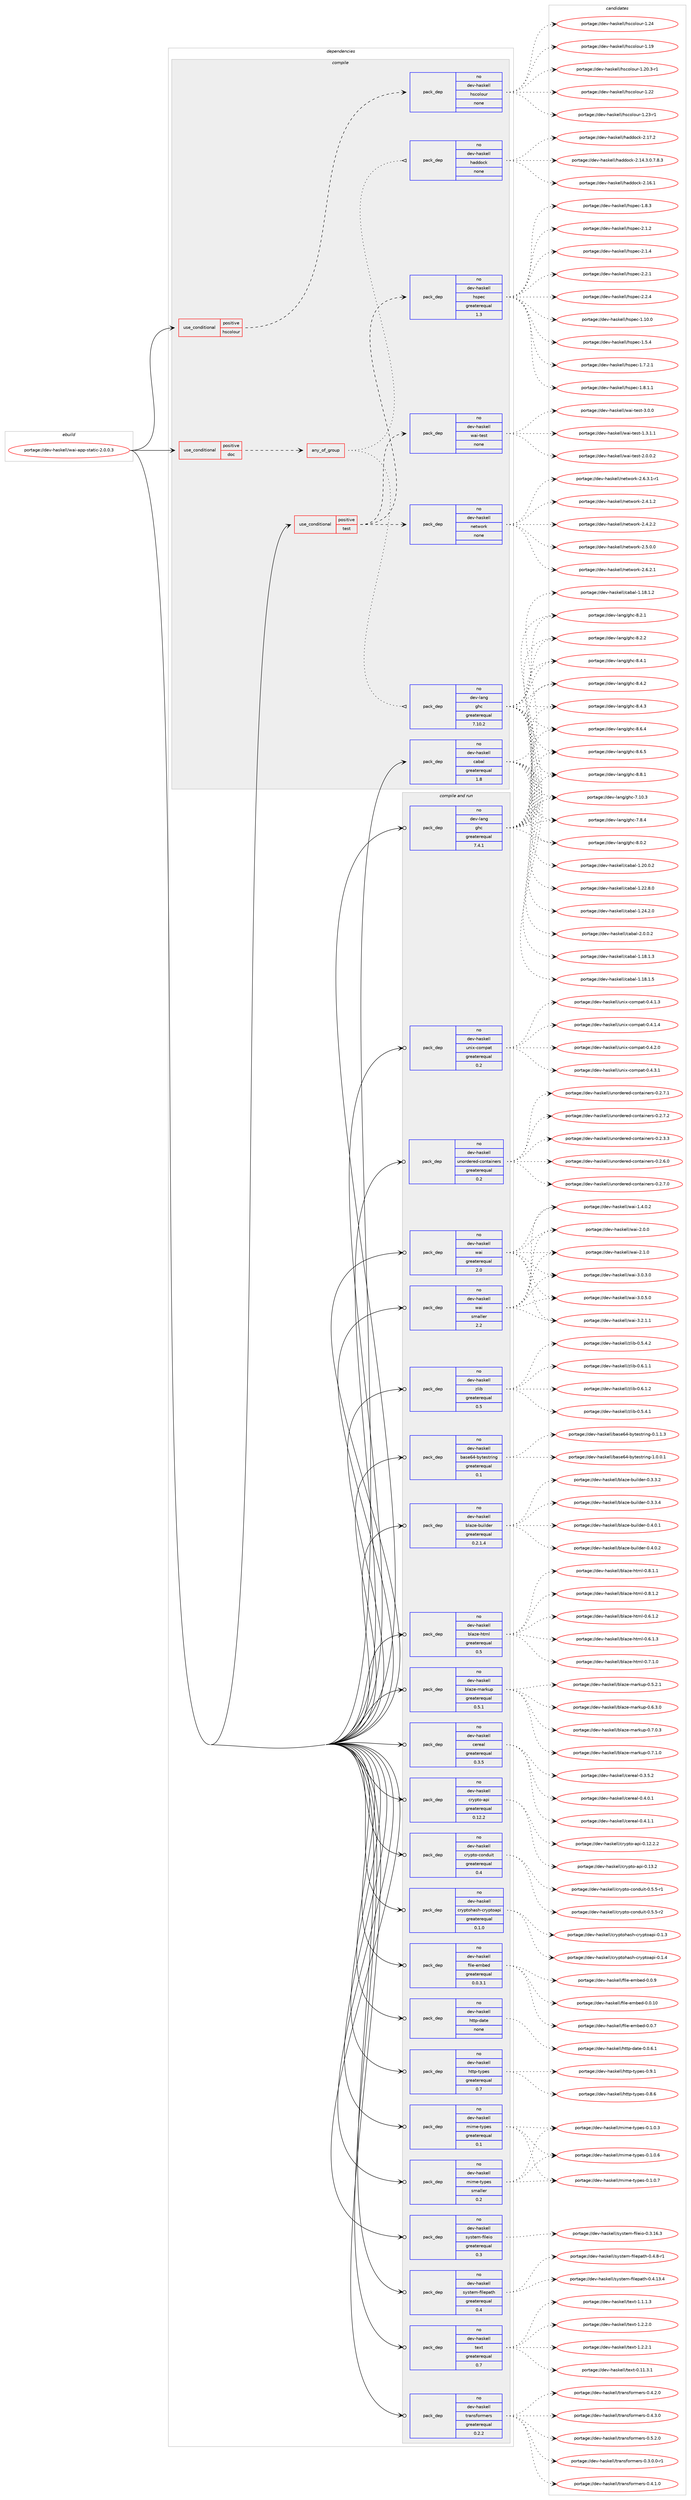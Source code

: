 digraph prolog {

# *************
# Graph options
# *************

newrank=true;
concentrate=true;
compound=true;
graph [rankdir=LR,fontname=Helvetica,fontsize=10,ranksep=1.5];#, ranksep=2.5, nodesep=0.2];
edge  [arrowhead=vee];
node  [fontname=Helvetica,fontsize=10];

# **********
# The ebuild
# **********

subgraph cluster_leftcol {
color=gray;
rank=same;
label=<<i>ebuild</i>>;
id [label="portage://dev-haskell/wai-app-static-2.0.0.3", color=red, width=4, href="../dev-haskell/wai-app-static-2.0.0.3.svg"];
}

# ****************
# The dependencies
# ****************

subgraph cluster_midcol {
color=gray;
label=<<i>dependencies</i>>;
subgraph cluster_compile {
fillcolor="#eeeeee";
style=filled;
label=<<i>compile</i>>;
subgraph cond17565 {
dependency82581 [label=<<TABLE BORDER="0" CELLBORDER="1" CELLSPACING="0" CELLPADDING="4"><TR><TD ROWSPAN="3" CELLPADDING="10">use_conditional</TD></TR><TR><TD>positive</TD></TR><TR><TD>doc</TD></TR></TABLE>>, shape=none, color=red];
subgraph any2537 {
dependency82582 [label=<<TABLE BORDER="0" CELLBORDER="1" CELLSPACING="0" CELLPADDING="4"><TR><TD CELLPADDING="10">any_of_group</TD></TR></TABLE>>, shape=none, color=red];subgraph pack62420 {
dependency82583 [label=<<TABLE BORDER="0" CELLBORDER="1" CELLSPACING="0" CELLPADDING="4" WIDTH="220"><TR><TD ROWSPAN="6" CELLPADDING="30">pack_dep</TD></TR><TR><TD WIDTH="110">no</TD></TR><TR><TD>dev-haskell</TD></TR><TR><TD>haddock</TD></TR><TR><TD>none</TD></TR><TR><TD></TD></TR></TABLE>>, shape=none, color=blue];
}
dependency82582:e -> dependency82583:w [weight=20,style="dotted",arrowhead="oinv"];
subgraph pack62421 {
dependency82584 [label=<<TABLE BORDER="0" CELLBORDER="1" CELLSPACING="0" CELLPADDING="4" WIDTH="220"><TR><TD ROWSPAN="6" CELLPADDING="30">pack_dep</TD></TR><TR><TD WIDTH="110">no</TD></TR><TR><TD>dev-lang</TD></TR><TR><TD>ghc</TD></TR><TR><TD>greaterequal</TD></TR><TR><TD>7.10.2</TD></TR></TABLE>>, shape=none, color=blue];
}
dependency82582:e -> dependency82584:w [weight=20,style="dotted",arrowhead="oinv"];
}
dependency82581:e -> dependency82582:w [weight=20,style="dashed",arrowhead="vee"];
}
id:e -> dependency82581:w [weight=20,style="solid",arrowhead="vee"];
subgraph cond17566 {
dependency82585 [label=<<TABLE BORDER="0" CELLBORDER="1" CELLSPACING="0" CELLPADDING="4"><TR><TD ROWSPAN="3" CELLPADDING="10">use_conditional</TD></TR><TR><TD>positive</TD></TR><TR><TD>hscolour</TD></TR></TABLE>>, shape=none, color=red];
subgraph pack62422 {
dependency82586 [label=<<TABLE BORDER="0" CELLBORDER="1" CELLSPACING="0" CELLPADDING="4" WIDTH="220"><TR><TD ROWSPAN="6" CELLPADDING="30">pack_dep</TD></TR><TR><TD WIDTH="110">no</TD></TR><TR><TD>dev-haskell</TD></TR><TR><TD>hscolour</TD></TR><TR><TD>none</TD></TR><TR><TD></TD></TR></TABLE>>, shape=none, color=blue];
}
dependency82585:e -> dependency82586:w [weight=20,style="dashed",arrowhead="vee"];
}
id:e -> dependency82585:w [weight=20,style="solid",arrowhead="vee"];
subgraph cond17567 {
dependency82587 [label=<<TABLE BORDER="0" CELLBORDER="1" CELLSPACING="0" CELLPADDING="4"><TR><TD ROWSPAN="3" CELLPADDING="10">use_conditional</TD></TR><TR><TD>positive</TD></TR><TR><TD>test</TD></TR></TABLE>>, shape=none, color=red];
subgraph pack62423 {
dependency82588 [label=<<TABLE BORDER="0" CELLBORDER="1" CELLSPACING="0" CELLPADDING="4" WIDTH="220"><TR><TD ROWSPAN="6" CELLPADDING="30">pack_dep</TD></TR><TR><TD WIDTH="110">no</TD></TR><TR><TD>dev-haskell</TD></TR><TR><TD>hspec</TD></TR><TR><TD>greaterequal</TD></TR><TR><TD>1.3</TD></TR></TABLE>>, shape=none, color=blue];
}
dependency82587:e -> dependency82588:w [weight=20,style="dashed",arrowhead="vee"];
subgraph pack62424 {
dependency82589 [label=<<TABLE BORDER="0" CELLBORDER="1" CELLSPACING="0" CELLPADDING="4" WIDTH="220"><TR><TD ROWSPAN="6" CELLPADDING="30">pack_dep</TD></TR><TR><TD WIDTH="110">no</TD></TR><TR><TD>dev-haskell</TD></TR><TR><TD>network</TD></TR><TR><TD>none</TD></TR><TR><TD></TD></TR></TABLE>>, shape=none, color=blue];
}
dependency82587:e -> dependency82589:w [weight=20,style="dashed",arrowhead="vee"];
subgraph pack62425 {
dependency82590 [label=<<TABLE BORDER="0" CELLBORDER="1" CELLSPACING="0" CELLPADDING="4" WIDTH="220"><TR><TD ROWSPAN="6" CELLPADDING="30">pack_dep</TD></TR><TR><TD WIDTH="110">no</TD></TR><TR><TD>dev-haskell</TD></TR><TR><TD>wai-test</TD></TR><TR><TD>none</TD></TR><TR><TD></TD></TR></TABLE>>, shape=none, color=blue];
}
dependency82587:e -> dependency82590:w [weight=20,style="dashed",arrowhead="vee"];
}
id:e -> dependency82587:w [weight=20,style="solid",arrowhead="vee"];
subgraph pack62426 {
dependency82591 [label=<<TABLE BORDER="0" CELLBORDER="1" CELLSPACING="0" CELLPADDING="4" WIDTH="220"><TR><TD ROWSPAN="6" CELLPADDING="30">pack_dep</TD></TR><TR><TD WIDTH="110">no</TD></TR><TR><TD>dev-haskell</TD></TR><TR><TD>cabal</TD></TR><TR><TD>greaterequal</TD></TR><TR><TD>1.8</TD></TR></TABLE>>, shape=none, color=blue];
}
id:e -> dependency82591:w [weight=20,style="solid",arrowhead="vee"];
}
subgraph cluster_compileandrun {
fillcolor="#eeeeee";
style=filled;
label=<<i>compile and run</i>>;
subgraph pack62427 {
dependency82592 [label=<<TABLE BORDER="0" CELLBORDER="1" CELLSPACING="0" CELLPADDING="4" WIDTH="220"><TR><TD ROWSPAN="6" CELLPADDING="30">pack_dep</TD></TR><TR><TD WIDTH="110">no</TD></TR><TR><TD>dev-haskell</TD></TR><TR><TD>base64-bytestring</TD></TR><TR><TD>greaterequal</TD></TR><TR><TD>0.1</TD></TR></TABLE>>, shape=none, color=blue];
}
id:e -> dependency82592:w [weight=20,style="solid",arrowhead="odotvee"];
subgraph pack62428 {
dependency82593 [label=<<TABLE BORDER="0" CELLBORDER="1" CELLSPACING="0" CELLPADDING="4" WIDTH="220"><TR><TD ROWSPAN="6" CELLPADDING="30">pack_dep</TD></TR><TR><TD WIDTH="110">no</TD></TR><TR><TD>dev-haskell</TD></TR><TR><TD>blaze-builder</TD></TR><TR><TD>greaterequal</TD></TR><TR><TD>0.2.1.4</TD></TR></TABLE>>, shape=none, color=blue];
}
id:e -> dependency82593:w [weight=20,style="solid",arrowhead="odotvee"];
subgraph pack62429 {
dependency82594 [label=<<TABLE BORDER="0" CELLBORDER="1" CELLSPACING="0" CELLPADDING="4" WIDTH="220"><TR><TD ROWSPAN="6" CELLPADDING="30">pack_dep</TD></TR><TR><TD WIDTH="110">no</TD></TR><TR><TD>dev-haskell</TD></TR><TR><TD>blaze-html</TD></TR><TR><TD>greaterequal</TD></TR><TR><TD>0.5</TD></TR></TABLE>>, shape=none, color=blue];
}
id:e -> dependency82594:w [weight=20,style="solid",arrowhead="odotvee"];
subgraph pack62430 {
dependency82595 [label=<<TABLE BORDER="0" CELLBORDER="1" CELLSPACING="0" CELLPADDING="4" WIDTH="220"><TR><TD ROWSPAN="6" CELLPADDING="30">pack_dep</TD></TR><TR><TD WIDTH="110">no</TD></TR><TR><TD>dev-haskell</TD></TR><TR><TD>blaze-markup</TD></TR><TR><TD>greaterequal</TD></TR><TR><TD>0.5.1</TD></TR></TABLE>>, shape=none, color=blue];
}
id:e -> dependency82595:w [weight=20,style="solid",arrowhead="odotvee"];
subgraph pack62431 {
dependency82596 [label=<<TABLE BORDER="0" CELLBORDER="1" CELLSPACING="0" CELLPADDING="4" WIDTH="220"><TR><TD ROWSPAN="6" CELLPADDING="30">pack_dep</TD></TR><TR><TD WIDTH="110">no</TD></TR><TR><TD>dev-haskell</TD></TR><TR><TD>cereal</TD></TR><TR><TD>greaterequal</TD></TR><TR><TD>0.3.5</TD></TR></TABLE>>, shape=none, color=blue];
}
id:e -> dependency82596:w [weight=20,style="solid",arrowhead="odotvee"];
subgraph pack62432 {
dependency82597 [label=<<TABLE BORDER="0" CELLBORDER="1" CELLSPACING="0" CELLPADDING="4" WIDTH="220"><TR><TD ROWSPAN="6" CELLPADDING="30">pack_dep</TD></TR><TR><TD WIDTH="110">no</TD></TR><TR><TD>dev-haskell</TD></TR><TR><TD>crypto-api</TD></TR><TR><TD>greaterequal</TD></TR><TR><TD>0.12.2</TD></TR></TABLE>>, shape=none, color=blue];
}
id:e -> dependency82597:w [weight=20,style="solid",arrowhead="odotvee"];
subgraph pack62433 {
dependency82598 [label=<<TABLE BORDER="0" CELLBORDER="1" CELLSPACING="0" CELLPADDING="4" WIDTH="220"><TR><TD ROWSPAN="6" CELLPADDING="30">pack_dep</TD></TR><TR><TD WIDTH="110">no</TD></TR><TR><TD>dev-haskell</TD></TR><TR><TD>crypto-conduit</TD></TR><TR><TD>greaterequal</TD></TR><TR><TD>0.4</TD></TR></TABLE>>, shape=none, color=blue];
}
id:e -> dependency82598:w [weight=20,style="solid",arrowhead="odotvee"];
subgraph pack62434 {
dependency82599 [label=<<TABLE BORDER="0" CELLBORDER="1" CELLSPACING="0" CELLPADDING="4" WIDTH="220"><TR><TD ROWSPAN="6" CELLPADDING="30">pack_dep</TD></TR><TR><TD WIDTH="110">no</TD></TR><TR><TD>dev-haskell</TD></TR><TR><TD>cryptohash-cryptoapi</TD></TR><TR><TD>greaterequal</TD></TR><TR><TD>0.1.0</TD></TR></TABLE>>, shape=none, color=blue];
}
id:e -> dependency82599:w [weight=20,style="solid",arrowhead="odotvee"];
subgraph pack62435 {
dependency82600 [label=<<TABLE BORDER="0" CELLBORDER="1" CELLSPACING="0" CELLPADDING="4" WIDTH="220"><TR><TD ROWSPAN="6" CELLPADDING="30">pack_dep</TD></TR><TR><TD WIDTH="110">no</TD></TR><TR><TD>dev-haskell</TD></TR><TR><TD>file-embed</TD></TR><TR><TD>greaterequal</TD></TR><TR><TD>0.0.3.1</TD></TR></TABLE>>, shape=none, color=blue];
}
id:e -> dependency82600:w [weight=20,style="solid",arrowhead="odotvee"];
subgraph pack62436 {
dependency82601 [label=<<TABLE BORDER="0" CELLBORDER="1" CELLSPACING="0" CELLPADDING="4" WIDTH="220"><TR><TD ROWSPAN="6" CELLPADDING="30">pack_dep</TD></TR><TR><TD WIDTH="110">no</TD></TR><TR><TD>dev-haskell</TD></TR><TR><TD>http-date</TD></TR><TR><TD>none</TD></TR><TR><TD></TD></TR></TABLE>>, shape=none, color=blue];
}
id:e -> dependency82601:w [weight=20,style="solid",arrowhead="odotvee"];
subgraph pack62437 {
dependency82602 [label=<<TABLE BORDER="0" CELLBORDER="1" CELLSPACING="0" CELLPADDING="4" WIDTH="220"><TR><TD ROWSPAN="6" CELLPADDING="30">pack_dep</TD></TR><TR><TD WIDTH="110">no</TD></TR><TR><TD>dev-haskell</TD></TR><TR><TD>http-types</TD></TR><TR><TD>greaterequal</TD></TR><TR><TD>0.7</TD></TR></TABLE>>, shape=none, color=blue];
}
id:e -> dependency82602:w [weight=20,style="solid",arrowhead="odotvee"];
subgraph pack62438 {
dependency82603 [label=<<TABLE BORDER="0" CELLBORDER="1" CELLSPACING="0" CELLPADDING="4" WIDTH="220"><TR><TD ROWSPAN="6" CELLPADDING="30">pack_dep</TD></TR><TR><TD WIDTH="110">no</TD></TR><TR><TD>dev-haskell</TD></TR><TR><TD>mime-types</TD></TR><TR><TD>greaterequal</TD></TR><TR><TD>0.1</TD></TR></TABLE>>, shape=none, color=blue];
}
id:e -> dependency82603:w [weight=20,style="solid",arrowhead="odotvee"];
subgraph pack62439 {
dependency82604 [label=<<TABLE BORDER="0" CELLBORDER="1" CELLSPACING="0" CELLPADDING="4" WIDTH="220"><TR><TD ROWSPAN="6" CELLPADDING="30">pack_dep</TD></TR><TR><TD WIDTH="110">no</TD></TR><TR><TD>dev-haskell</TD></TR><TR><TD>mime-types</TD></TR><TR><TD>smaller</TD></TR><TR><TD>0.2</TD></TR></TABLE>>, shape=none, color=blue];
}
id:e -> dependency82604:w [weight=20,style="solid",arrowhead="odotvee"];
subgraph pack62440 {
dependency82605 [label=<<TABLE BORDER="0" CELLBORDER="1" CELLSPACING="0" CELLPADDING="4" WIDTH="220"><TR><TD ROWSPAN="6" CELLPADDING="30">pack_dep</TD></TR><TR><TD WIDTH="110">no</TD></TR><TR><TD>dev-haskell</TD></TR><TR><TD>system-fileio</TD></TR><TR><TD>greaterequal</TD></TR><TR><TD>0.3</TD></TR></TABLE>>, shape=none, color=blue];
}
id:e -> dependency82605:w [weight=20,style="solid",arrowhead="odotvee"];
subgraph pack62441 {
dependency82606 [label=<<TABLE BORDER="0" CELLBORDER="1" CELLSPACING="0" CELLPADDING="4" WIDTH="220"><TR><TD ROWSPAN="6" CELLPADDING="30">pack_dep</TD></TR><TR><TD WIDTH="110">no</TD></TR><TR><TD>dev-haskell</TD></TR><TR><TD>system-filepath</TD></TR><TR><TD>greaterequal</TD></TR><TR><TD>0.4</TD></TR></TABLE>>, shape=none, color=blue];
}
id:e -> dependency82606:w [weight=20,style="solid",arrowhead="odotvee"];
subgraph pack62442 {
dependency82607 [label=<<TABLE BORDER="0" CELLBORDER="1" CELLSPACING="0" CELLPADDING="4" WIDTH="220"><TR><TD ROWSPAN="6" CELLPADDING="30">pack_dep</TD></TR><TR><TD WIDTH="110">no</TD></TR><TR><TD>dev-haskell</TD></TR><TR><TD>text</TD></TR><TR><TD>greaterequal</TD></TR><TR><TD>0.7</TD></TR></TABLE>>, shape=none, color=blue];
}
id:e -> dependency82607:w [weight=20,style="solid",arrowhead="odotvee"];
subgraph pack62443 {
dependency82608 [label=<<TABLE BORDER="0" CELLBORDER="1" CELLSPACING="0" CELLPADDING="4" WIDTH="220"><TR><TD ROWSPAN="6" CELLPADDING="30">pack_dep</TD></TR><TR><TD WIDTH="110">no</TD></TR><TR><TD>dev-haskell</TD></TR><TR><TD>transformers</TD></TR><TR><TD>greaterequal</TD></TR><TR><TD>0.2.2</TD></TR></TABLE>>, shape=none, color=blue];
}
id:e -> dependency82608:w [weight=20,style="solid",arrowhead="odotvee"];
subgraph pack62444 {
dependency82609 [label=<<TABLE BORDER="0" CELLBORDER="1" CELLSPACING="0" CELLPADDING="4" WIDTH="220"><TR><TD ROWSPAN="6" CELLPADDING="30">pack_dep</TD></TR><TR><TD WIDTH="110">no</TD></TR><TR><TD>dev-haskell</TD></TR><TR><TD>unix-compat</TD></TR><TR><TD>greaterequal</TD></TR><TR><TD>0.2</TD></TR></TABLE>>, shape=none, color=blue];
}
id:e -> dependency82609:w [weight=20,style="solid",arrowhead="odotvee"];
subgraph pack62445 {
dependency82610 [label=<<TABLE BORDER="0" CELLBORDER="1" CELLSPACING="0" CELLPADDING="4" WIDTH="220"><TR><TD ROWSPAN="6" CELLPADDING="30">pack_dep</TD></TR><TR><TD WIDTH="110">no</TD></TR><TR><TD>dev-haskell</TD></TR><TR><TD>unordered-containers</TD></TR><TR><TD>greaterequal</TD></TR><TR><TD>0.2</TD></TR></TABLE>>, shape=none, color=blue];
}
id:e -> dependency82610:w [weight=20,style="solid",arrowhead="odotvee"];
subgraph pack62446 {
dependency82611 [label=<<TABLE BORDER="0" CELLBORDER="1" CELLSPACING="0" CELLPADDING="4" WIDTH="220"><TR><TD ROWSPAN="6" CELLPADDING="30">pack_dep</TD></TR><TR><TD WIDTH="110">no</TD></TR><TR><TD>dev-haskell</TD></TR><TR><TD>wai</TD></TR><TR><TD>greaterequal</TD></TR><TR><TD>2.0</TD></TR></TABLE>>, shape=none, color=blue];
}
id:e -> dependency82611:w [weight=20,style="solid",arrowhead="odotvee"];
subgraph pack62447 {
dependency82612 [label=<<TABLE BORDER="0" CELLBORDER="1" CELLSPACING="0" CELLPADDING="4" WIDTH="220"><TR><TD ROWSPAN="6" CELLPADDING="30">pack_dep</TD></TR><TR><TD WIDTH="110">no</TD></TR><TR><TD>dev-haskell</TD></TR><TR><TD>wai</TD></TR><TR><TD>smaller</TD></TR><TR><TD>2.2</TD></TR></TABLE>>, shape=none, color=blue];
}
id:e -> dependency82612:w [weight=20,style="solid",arrowhead="odotvee"];
subgraph pack62448 {
dependency82613 [label=<<TABLE BORDER="0" CELLBORDER="1" CELLSPACING="0" CELLPADDING="4" WIDTH="220"><TR><TD ROWSPAN="6" CELLPADDING="30">pack_dep</TD></TR><TR><TD WIDTH="110">no</TD></TR><TR><TD>dev-haskell</TD></TR><TR><TD>zlib</TD></TR><TR><TD>greaterequal</TD></TR><TR><TD>0.5</TD></TR></TABLE>>, shape=none, color=blue];
}
id:e -> dependency82613:w [weight=20,style="solid",arrowhead="odotvee"];
subgraph pack62449 {
dependency82614 [label=<<TABLE BORDER="0" CELLBORDER="1" CELLSPACING="0" CELLPADDING="4" WIDTH="220"><TR><TD ROWSPAN="6" CELLPADDING="30">pack_dep</TD></TR><TR><TD WIDTH="110">no</TD></TR><TR><TD>dev-lang</TD></TR><TR><TD>ghc</TD></TR><TR><TD>greaterequal</TD></TR><TR><TD>7.4.1</TD></TR></TABLE>>, shape=none, color=blue];
}
id:e -> dependency82614:w [weight=20,style="solid",arrowhead="odotvee"];
}
subgraph cluster_run {
fillcolor="#eeeeee";
style=filled;
label=<<i>run</i>>;
}
}

# **************
# The candidates
# **************

subgraph cluster_choices {
rank=same;
color=gray;
label=<<i>candidates</i>>;

subgraph choice62420 {
color=black;
nodesep=1;
choiceportage1001011184510497115107101108108471049710010011199107455046495246514648465546564651 [label="portage://dev-haskell/haddock-2.14.3.0.7.8.3", color=red, width=4,href="../dev-haskell/haddock-2.14.3.0.7.8.3.svg"];
choiceportage100101118451049711510710110810847104971001001119910745504649544649 [label="portage://dev-haskell/haddock-2.16.1", color=red, width=4,href="../dev-haskell/haddock-2.16.1.svg"];
choiceportage100101118451049711510710110810847104971001001119910745504649554650 [label="portage://dev-haskell/haddock-2.17.2", color=red, width=4,href="../dev-haskell/haddock-2.17.2.svg"];
dependency82583:e -> choiceportage1001011184510497115107101108108471049710010011199107455046495246514648465546564651:w [style=dotted,weight="100"];
dependency82583:e -> choiceportage100101118451049711510710110810847104971001001119910745504649544649:w [style=dotted,weight="100"];
dependency82583:e -> choiceportage100101118451049711510710110810847104971001001119910745504649554650:w [style=dotted,weight="100"];
}
subgraph choice62421 {
color=black;
nodesep=1;
choiceportage1001011184510897110103471031049945554649484651 [label="portage://dev-lang/ghc-7.10.3", color=red, width=4,href="../dev-lang/ghc-7.10.3.svg"];
choiceportage10010111845108971101034710310499455546564652 [label="portage://dev-lang/ghc-7.8.4", color=red, width=4,href="../dev-lang/ghc-7.8.4.svg"];
choiceportage10010111845108971101034710310499455646484650 [label="portage://dev-lang/ghc-8.0.2", color=red, width=4,href="../dev-lang/ghc-8.0.2.svg"];
choiceportage10010111845108971101034710310499455646504649 [label="portage://dev-lang/ghc-8.2.1", color=red, width=4,href="../dev-lang/ghc-8.2.1.svg"];
choiceportage10010111845108971101034710310499455646504650 [label="portage://dev-lang/ghc-8.2.2", color=red, width=4,href="../dev-lang/ghc-8.2.2.svg"];
choiceportage10010111845108971101034710310499455646524649 [label="portage://dev-lang/ghc-8.4.1", color=red, width=4,href="../dev-lang/ghc-8.4.1.svg"];
choiceportage10010111845108971101034710310499455646524650 [label="portage://dev-lang/ghc-8.4.2", color=red, width=4,href="../dev-lang/ghc-8.4.2.svg"];
choiceportage10010111845108971101034710310499455646524651 [label="portage://dev-lang/ghc-8.4.3", color=red, width=4,href="../dev-lang/ghc-8.4.3.svg"];
choiceportage10010111845108971101034710310499455646544652 [label="portage://dev-lang/ghc-8.6.4", color=red, width=4,href="../dev-lang/ghc-8.6.4.svg"];
choiceportage10010111845108971101034710310499455646544653 [label="portage://dev-lang/ghc-8.6.5", color=red, width=4,href="../dev-lang/ghc-8.6.5.svg"];
choiceportage10010111845108971101034710310499455646564649 [label="portage://dev-lang/ghc-8.8.1", color=red, width=4,href="../dev-lang/ghc-8.8.1.svg"];
dependency82584:e -> choiceportage1001011184510897110103471031049945554649484651:w [style=dotted,weight="100"];
dependency82584:e -> choiceportage10010111845108971101034710310499455546564652:w [style=dotted,weight="100"];
dependency82584:e -> choiceportage10010111845108971101034710310499455646484650:w [style=dotted,weight="100"];
dependency82584:e -> choiceportage10010111845108971101034710310499455646504649:w [style=dotted,weight="100"];
dependency82584:e -> choiceportage10010111845108971101034710310499455646504650:w [style=dotted,weight="100"];
dependency82584:e -> choiceportage10010111845108971101034710310499455646524649:w [style=dotted,weight="100"];
dependency82584:e -> choiceportage10010111845108971101034710310499455646524650:w [style=dotted,weight="100"];
dependency82584:e -> choiceportage10010111845108971101034710310499455646524651:w [style=dotted,weight="100"];
dependency82584:e -> choiceportage10010111845108971101034710310499455646544652:w [style=dotted,weight="100"];
dependency82584:e -> choiceportage10010111845108971101034710310499455646544653:w [style=dotted,weight="100"];
dependency82584:e -> choiceportage10010111845108971101034710310499455646564649:w [style=dotted,weight="100"];
}
subgraph choice62422 {
color=black;
nodesep=1;
choiceportage100101118451049711510710110810847104115991111081111171144549464957 [label="portage://dev-haskell/hscolour-1.19", color=red, width=4,href="../dev-haskell/hscolour-1.19.svg"];
choiceportage10010111845104971151071011081084710411599111108111117114454946504846514511449 [label="portage://dev-haskell/hscolour-1.20.3-r1", color=red, width=4,href="../dev-haskell/hscolour-1.20.3-r1.svg"];
choiceportage100101118451049711510710110810847104115991111081111171144549465050 [label="portage://dev-haskell/hscolour-1.22", color=red, width=4,href="../dev-haskell/hscolour-1.22.svg"];
choiceportage1001011184510497115107101108108471041159911110811111711445494650514511449 [label="portage://dev-haskell/hscolour-1.23-r1", color=red, width=4,href="../dev-haskell/hscolour-1.23-r1.svg"];
choiceportage100101118451049711510710110810847104115991111081111171144549465052 [label="portage://dev-haskell/hscolour-1.24", color=red, width=4,href="../dev-haskell/hscolour-1.24.svg"];
dependency82586:e -> choiceportage100101118451049711510710110810847104115991111081111171144549464957:w [style=dotted,weight="100"];
dependency82586:e -> choiceportage10010111845104971151071011081084710411599111108111117114454946504846514511449:w [style=dotted,weight="100"];
dependency82586:e -> choiceportage100101118451049711510710110810847104115991111081111171144549465050:w [style=dotted,weight="100"];
dependency82586:e -> choiceportage1001011184510497115107101108108471041159911110811111711445494650514511449:w [style=dotted,weight="100"];
dependency82586:e -> choiceportage100101118451049711510710110810847104115991111081111171144549465052:w [style=dotted,weight="100"];
}
subgraph choice62423 {
color=black;
nodesep=1;
choiceportage1001011184510497115107101108108471041151121019945494649484648 [label="portage://dev-haskell/hspec-1.10.0", color=red, width=4,href="../dev-haskell/hspec-1.10.0.svg"];
choiceportage10010111845104971151071011081084710411511210199454946534652 [label="portage://dev-haskell/hspec-1.5.4", color=red, width=4,href="../dev-haskell/hspec-1.5.4.svg"];
choiceportage100101118451049711510710110810847104115112101994549465546504649 [label="portage://dev-haskell/hspec-1.7.2.1", color=red, width=4,href="../dev-haskell/hspec-1.7.2.1.svg"];
choiceportage100101118451049711510710110810847104115112101994549465646494649 [label="portage://dev-haskell/hspec-1.8.1.1", color=red, width=4,href="../dev-haskell/hspec-1.8.1.1.svg"];
choiceportage10010111845104971151071011081084710411511210199454946564651 [label="portage://dev-haskell/hspec-1.8.3", color=red, width=4,href="../dev-haskell/hspec-1.8.3.svg"];
choiceportage10010111845104971151071011081084710411511210199455046494650 [label="portage://dev-haskell/hspec-2.1.2", color=red, width=4,href="../dev-haskell/hspec-2.1.2.svg"];
choiceportage10010111845104971151071011081084710411511210199455046494652 [label="portage://dev-haskell/hspec-2.1.4", color=red, width=4,href="../dev-haskell/hspec-2.1.4.svg"];
choiceportage10010111845104971151071011081084710411511210199455046504649 [label="portage://dev-haskell/hspec-2.2.1", color=red, width=4,href="../dev-haskell/hspec-2.2.1.svg"];
choiceportage10010111845104971151071011081084710411511210199455046504652 [label="portage://dev-haskell/hspec-2.2.4", color=red, width=4,href="../dev-haskell/hspec-2.2.4.svg"];
dependency82588:e -> choiceportage1001011184510497115107101108108471041151121019945494649484648:w [style=dotted,weight="100"];
dependency82588:e -> choiceportage10010111845104971151071011081084710411511210199454946534652:w [style=dotted,weight="100"];
dependency82588:e -> choiceportage100101118451049711510710110810847104115112101994549465546504649:w [style=dotted,weight="100"];
dependency82588:e -> choiceportage100101118451049711510710110810847104115112101994549465646494649:w [style=dotted,weight="100"];
dependency82588:e -> choiceportage10010111845104971151071011081084710411511210199454946564651:w [style=dotted,weight="100"];
dependency82588:e -> choiceportage10010111845104971151071011081084710411511210199455046494650:w [style=dotted,weight="100"];
dependency82588:e -> choiceportage10010111845104971151071011081084710411511210199455046494652:w [style=dotted,weight="100"];
dependency82588:e -> choiceportage10010111845104971151071011081084710411511210199455046504649:w [style=dotted,weight="100"];
dependency82588:e -> choiceportage10010111845104971151071011081084710411511210199455046504652:w [style=dotted,weight="100"];
}
subgraph choice62424 {
color=black;
nodesep=1;
choiceportage1001011184510497115107101108108471101011161191111141074550465246494650 [label="portage://dev-haskell/network-2.4.1.2", color=red, width=4,href="../dev-haskell/network-2.4.1.2.svg"];
choiceportage1001011184510497115107101108108471101011161191111141074550465246504650 [label="portage://dev-haskell/network-2.4.2.2", color=red, width=4,href="../dev-haskell/network-2.4.2.2.svg"];
choiceportage1001011184510497115107101108108471101011161191111141074550465346484648 [label="portage://dev-haskell/network-2.5.0.0", color=red, width=4,href="../dev-haskell/network-2.5.0.0.svg"];
choiceportage1001011184510497115107101108108471101011161191111141074550465446504649 [label="portage://dev-haskell/network-2.6.2.1", color=red, width=4,href="../dev-haskell/network-2.6.2.1.svg"];
choiceportage10010111845104971151071011081084711010111611911111410745504654465146494511449 [label="portage://dev-haskell/network-2.6.3.1-r1", color=red, width=4,href="../dev-haskell/network-2.6.3.1-r1.svg"];
dependency82589:e -> choiceportage1001011184510497115107101108108471101011161191111141074550465246494650:w [style=dotted,weight="100"];
dependency82589:e -> choiceportage1001011184510497115107101108108471101011161191111141074550465246504650:w [style=dotted,weight="100"];
dependency82589:e -> choiceportage1001011184510497115107101108108471101011161191111141074550465346484648:w [style=dotted,weight="100"];
dependency82589:e -> choiceportage1001011184510497115107101108108471101011161191111141074550465446504649:w [style=dotted,weight="100"];
dependency82589:e -> choiceportage10010111845104971151071011081084711010111611911111410745504654465146494511449:w [style=dotted,weight="100"];
}
subgraph choice62425 {
color=black;
nodesep=1;
choiceportage10010111845104971151071011081084711997105451161011151164549465146494649 [label="portage://dev-haskell/wai-test-1.3.1.1", color=red, width=4,href="../dev-haskell/wai-test-1.3.1.1.svg"];
choiceportage10010111845104971151071011081084711997105451161011151164550464846484650 [label="portage://dev-haskell/wai-test-2.0.0.2", color=red, width=4,href="../dev-haskell/wai-test-2.0.0.2.svg"];
choiceportage1001011184510497115107101108108471199710545116101115116455146484648 [label="portage://dev-haskell/wai-test-3.0.0", color=red, width=4,href="../dev-haskell/wai-test-3.0.0.svg"];
dependency82590:e -> choiceportage10010111845104971151071011081084711997105451161011151164549465146494649:w [style=dotted,weight="100"];
dependency82590:e -> choiceportage10010111845104971151071011081084711997105451161011151164550464846484650:w [style=dotted,weight="100"];
dependency82590:e -> choiceportage1001011184510497115107101108108471199710545116101115116455146484648:w [style=dotted,weight="100"];
}
subgraph choice62426 {
color=black;
nodesep=1;
choiceportage10010111845104971151071011081084799979897108454946495646494650 [label="portage://dev-haskell/cabal-1.18.1.2", color=red, width=4,href="../dev-haskell/cabal-1.18.1.2.svg"];
choiceportage10010111845104971151071011081084799979897108454946495646494651 [label="portage://dev-haskell/cabal-1.18.1.3", color=red, width=4,href="../dev-haskell/cabal-1.18.1.3.svg"];
choiceportage10010111845104971151071011081084799979897108454946495646494653 [label="portage://dev-haskell/cabal-1.18.1.5", color=red, width=4,href="../dev-haskell/cabal-1.18.1.5.svg"];
choiceportage10010111845104971151071011081084799979897108454946504846484650 [label="portage://dev-haskell/cabal-1.20.0.2", color=red, width=4,href="../dev-haskell/cabal-1.20.0.2.svg"];
choiceportage10010111845104971151071011081084799979897108454946505046564648 [label="portage://dev-haskell/cabal-1.22.8.0", color=red, width=4,href="../dev-haskell/cabal-1.22.8.0.svg"];
choiceportage10010111845104971151071011081084799979897108454946505246504648 [label="portage://dev-haskell/cabal-1.24.2.0", color=red, width=4,href="../dev-haskell/cabal-1.24.2.0.svg"];
choiceportage100101118451049711510710110810847999798971084550464846484650 [label="portage://dev-haskell/cabal-2.0.0.2", color=red, width=4,href="../dev-haskell/cabal-2.0.0.2.svg"];
dependency82591:e -> choiceportage10010111845104971151071011081084799979897108454946495646494650:w [style=dotted,weight="100"];
dependency82591:e -> choiceportage10010111845104971151071011081084799979897108454946495646494651:w [style=dotted,weight="100"];
dependency82591:e -> choiceportage10010111845104971151071011081084799979897108454946495646494653:w [style=dotted,weight="100"];
dependency82591:e -> choiceportage10010111845104971151071011081084799979897108454946504846484650:w [style=dotted,weight="100"];
dependency82591:e -> choiceportage10010111845104971151071011081084799979897108454946505046564648:w [style=dotted,weight="100"];
dependency82591:e -> choiceportage10010111845104971151071011081084799979897108454946505246504648:w [style=dotted,weight="100"];
dependency82591:e -> choiceportage100101118451049711510710110810847999798971084550464846484650:w [style=dotted,weight="100"];
}
subgraph choice62427 {
color=black;
nodesep=1;
choiceportage1001011184510497115107101108108479897115101545245981211161011151161141051101034548464946494651 [label="portage://dev-haskell/base64-bytestring-0.1.1.3", color=red, width=4,href="../dev-haskell/base64-bytestring-0.1.1.3.svg"];
choiceportage1001011184510497115107101108108479897115101545245981211161011151161141051101034549464846484649 [label="portage://dev-haskell/base64-bytestring-1.0.0.1", color=red, width=4,href="../dev-haskell/base64-bytestring-1.0.0.1.svg"];
dependency82592:e -> choiceportage1001011184510497115107101108108479897115101545245981211161011151161141051101034548464946494651:w [style=dotted,weight="100"];
dependency82592:e -> choiceportage1001011184510497115107101108108479897115101545245981211161011151161141051101034549464846484649:w [style=dotted,weight="100"];
}
subgraph choice62428 {
color=black;
nodesep=1;
choiceportage100101118451049711510710110810847981089712210145981171051081001011144548465146514650 [label="portage://dev-haskell/blaze-builder-0.3.3.2", color=red, width=4,href="../dev-haskell/blaze-builder-0.3.3.2.svg"];
choiceportage100101118451049711510710110810847981089712210145981171051081001011144548465146514652 [label="portage://dev-haskell/blaze-builder-0.3.3.4", color=red, width=4,href="../dev-haskell/blaze-builder-0.3.3.4.svg"];
choiceportage100101118451049711510710110810847981089712210145981171051081001011144548465246484649 [label="portage://dev-haskell/blaze-builder-0.4.0.1", color=red, width=4,href="../dev-haskell/blaze-builder-0.4.0.1.svg"];
choiceportage100101118451049711510710110810847981089712210145981171051081001011144548465246484650 [label="portage://dev-haskell/blaze-builder-0.4.0.2", color=red, width=4,href="../dev-haskell/blaze-builder-0.4.0.2.svg"];
dependency82593:e -> choiceportage100101118451049711510710110810847981089712210145981171051081001011144548465146514650:w [style=dotted,weight="100"];
dependency82593:e -> choiceportage100101118451049711510710110810847981089712210145981171051081001011144548465146514652:w [style=dotted,weight="100"];
dependency82593:e -> choiceportage100101118451049711510710110810847981089712210145981171051081001011144548465246484649:w [style=dotted,weight="100"];
dependency82593:e -> choiceportage100101118451049711510710110810847981089712210145981171051081001011144548465246484650:w [style=dotted,weight="100"];
}
subgraph choice62429 {
color=black;
nodesep=1;
choiceportage1001011184510497115107101108108479810897122101451041161091084548465446494650 [label="portage://dev-haskell/blaze-html-0.6.1.2", color=red, width=4,href="../dev-haskell/blaze-html-0.6.1.2.svg"];
choiceportage1001011184510497115107101108108479810897122101451041161091084548465446494651 [label="portage://dev-haskell/blaze-html-0.6.1.3", color=red, width=4,href="../dev-haskell/blaze-html-0.6.1.3.svg"];
choiceportage1001011184510497115107101108108479810897122101451041161091084548465546494648 [label="portage://dev-haskell/blaze-html-0.7.1.0", color=red, width=4,href="../dev-haskell/blaze-html-0.7.1.0.svg"];
choiceportage1001011184510497115107101108108479810897122101451041161091084548465646494649 [label="portage://dev-haskell/blaze-html-0.8.1.1", color=red, width=4,href="../dev-haskell/blaze-html-0.8.1.1.svg"];
choiceportage1001011184510497115107101108108479810897122101451041161091084548465646494650 [label="portage://dev-haskell/blaze-html-0.8.1.2", color=red, width=4,href="../dev-haskell/blaze-html-0.8.1.2.svg"];
dependency82594:e -> choiceportage1001011184510497115107101108108479810897122101451041161091084548465446494650:w [style=dotted,weight="100"];
dependency82594:e -> choiceportage1001011184510497115107101108108479810897122101451041161091084548465446494651:w [style=dotted,weight="100"];
dependency82594:e -> choiceportage1001011184510497115107101108108479810897122101451041161091084548465546494648:w [style=dotted,weight="100"];
dependency82594:e -> choiceportage1001011184510497115107101108108479810897122101451041161091084548465646494649:w [style=dotted,weight="100"];
dependency82594:e -> choiceportage1001011184510497115107101108108479810897122101451041161091084548465646494650:w [style=dotted,weight="100"];
}
subgraph choice62430 {
color=black;
nodesep=1;
choiceportage100101118451049711510710110810847981089712210145109971141071171124548465346504649 [label="portage://dev-haskell/blaze-markup-0.5.2.1", color=red, width=4,href="../dev-haskell/blaze-markup-0.5.2.1.svg"];
choiceportage100101118451049711510710110810847981089712210145109971141071171124548465446514648 [label="portage://dev-haskell/blaze-markup-0.6.3.0", color=red, width=4,href="../dev-haskell/blaze-markup-0.6.3.0.svg"];
choiceportage100101118451049711510710110810847981089712210145109971141071171124548465546484651 [label="portage://dev-haskell/blaze-markup-0.7.0.3", color=red, width=4,href="../dev-haskell/blaze-markup-0.7.0.3.svg"];
choiceportage100101118451049711510710110810847981089712210145109971141071171124548465546494648 [label="portage://dev-haskell/blaze-markup-0.7.1.0", color=red, width=4,href="../dev-haskell/blaze-markup-0.7.1.0.svg"];
dependency82595:e -> choiceportage100101118451049711510710110810847981089712210145109971141071171124548465346504649:w [style=dotted,weight="100"];
dependency82595:e -> choiceportage100101118451049711510710110810847981089712210145109971141071171124548465446514648:w [style=dotted,weight="100"];
dependency82595:e -> choiceportage100101118451049711510710110810847981089712210145109971141071171124548465546484651:w [style=dotted,weight="100"];
dependency82595:e -> choiceportage100101118451049711510710110810847981089712210145109971141071171124548465546494648:w [style=dotted,weight="100"];
}
subgraph choice62431 {
color=black;
nodesep=1;
choiceportage10010111845104971151071011081084799101114101971084548465146534650 [label="portage://dev-haskell/cereal-0.3.5.2", color=red, width=4,href="../dev-haskell/cereal-0.3.5.2.svg"];
choiceportage10010111845104971151071011081084799101114101971084548465246484649 [label="portage://dev-haskell/cereal-0.4.0.1", color=red, width=4,href="../dev-haskell/cereal-0.4.0.1.svg"];
choiceportage10010111845104971151071011081084799101114101971084548465246494649 [label="portage://dev-haskell/cereal-0.4.1.1", color=red, width=4,href="../dev-haskell/cereal-0.4.1.1.svg"];
dependency82596:e -> choiceportage10010111845104971151071011081084799101114101971084548465146534650:w [style=dotted,weight="100"];
dependency82596:e -> choiceportage10010111845104971151071011081084799101114101971084548465246484649:w [style=dotted,weight="100"];
dependency82596:e -> choiceportage10010111845104971151071011081084799101114101971084548465246494649:w [style=dotted,weight="100"];
}
subgraph choice62432 {
color=black;
nodesep=1;
choiceportage100101118451049711510710110810847991141211121161114597112105454846495046504650 [label="portage://dev-haskell/crypto-api-0.12.2.2", color=red, width=4,href="../dev-haskell/crypto-api-0.12.2.2.svg"];
choiceportage10010111845104971151071011081084799114121112116111459711210545484649514650 [label="portage://dev-haskell/crypto-api-0.13.2", color=red, width=4,href="../dev-haskell/crypto-api-0.13.2.svg"];
dependency82597:e -> choiceportage100101118451049711510710110810847991141211121161114597112105454846495046504650:w [style=dotted,weight="100"];
dependency82597:e -> choiceportage10010111845104971151071011081084799114121112116111459711210545484649514650:w [style=dotted,weight="100"];
}
subgraph choice62433 {
color=black;
nodesep=1;
choiceportage1001011184510497115107101108108479911412111211611145991111101001171051164548465346534511449 [label="portage://dev-haskell/crypto-conduit-0.5.5-r1", color=red, width=4,href="../dev-haskell/crypto-conduit-0.5.5-r1.svg"];
choiceportage1001011184510497115107101108108479911412111211611145991111101001171051164548465346534511450 [label="portage://dev-haskell/crypto-conduit-0.5.5-r2", color=red, width=4,href="../dev-haskell/crypto-conduit-0.5.5-r2.svg"];
dependency82598:e -> choiceportage1001011184510497115107101108108479911412111211611145991111101001171051164548465346534511449:w [style=dotted,weight="100"];
dependency82598:e -> choiceportage1001011184510497115107101108108479911412111211611145991111101001171051164548465346534511450:w [style=dotted,weight="100"];
}
subgraph choice62434 {
color=black;
nodesep=1;
choiceportage1001011184510497115107101108108479911412111211611110497115104459911412111211611197112105454846494651 [label="portage://dev-haskell/cryptohash-cryptoapi-0.1.3", color=red, width=4,href="../dev-haskell/cryptohash-cryptoapi-0.1.3.svg"];
choiceportage1001011184510497115107101108108479911412111211611110497115104459911412111211611197112105454846494652 [label="portage://dev-haskell/cryptohash-cryptoapi-0.1.4", color=red, width=4,href="../dev-haskell/cryptohash-cryptoapi-0.1.4.svg"];
dependency82599:e -> choiceportage1001011184510497115107101108108479911412111211611110497115104459911412111211611197112105454846494651:w [style=dotted,weight="100"];
dependency82599:e -> choiceportage1001011184510497115107101108108479911412111211611110497115104459911412111211611197112105454846494652:w [style=dotted,weight="100"];
}
subgraph choice62435 {
color=black;
nodesep=1;
choiceportage100101118451049711510710110810847102105108101451011099810110045484648464948 [label="portage://dev-haskell/file-embed-0.0.10", color=red, width=4,href="../dev-haskell/file-embed-0.0.10.svg"];
choiceportage1001011184510497115107101108108471021051081014510110998101100454846484655 [label="portage://dev-haskell/file-embed-0.0.7", color=red, width=4,href="../dev-haskell/file-embed-0.0.7.svg"];
choiceportage1001011184510497115107101108108471021051081014510110998101100454846484657 [label="portage://dev-haskell/file-embed-0.0.9", color=red, width=4,href="../dev-haskell/file-embed-0.0.9.svg"];
dependency82600:e -> choiceportage100101118451049711510710110810847102105108101451011099810110045484648464948:w [style=dotted,weight="100"];
dependency82600:e -> choiceportage1001011184510497115107101108108471021051081014510110998101100454846484655:w [style=dotted,weight="100"];
dependency82600:e -> choiceportage1001011184510497115107101108108471021051081014510110998101100454846484657:w [style=dotted,weight="100"];
}
subgraph choice62436 {
color=black;
nodesep=1;
choiceportage10010111845104971151071011081084710411611611245100971161014548464846544649 [label="portage://dev-haskell/http-date-0.0.6.1", color=red, width=4,href="../dev-haskell/http-date-0.0.6.1.svg"];
dependency82601:e -> choiceportage10010111845104971151071011081084710411611611245100971161014548464846544649:w [style=dotted,weight="100"];
}
subgraph choice62437 {
color=black;
nodesep=1;
choiceportage10010111845104971151071011081084710411611611245116121112101115454846564654 [label="portage://dev-haskell/http-types-0.8.6", color=red, width=4,href="../dev-haskell/http-types-0.8.6.svg"];
choiceportage10010111845104971151071011081084710411611611245116121112101115454846574649 [label="portage://dev-haskell/http-types-0.9.1", color=red, width=4,href="../dev-haskell/http-types-0.9.1.svg"];
dependency82602:e -> choiceportage10010111845104971151071011081084710411611611245116121112101115454846564654:w [style=dotted,weight="100"];
dependency82602:e -> choiceportage10010111845104971151071011081084710411611611245116121112101115454846574649:w [style=dotted,weight="100"];
}
subgraph choice62438 {
color=black;
nodesep=1;
choiceportage100101118451049711510710110810847109105109101451161211121011154548464946484651 [label="portage://dev-haskell/mime-types-0.1.0.3", color=red, width=4,href="../dev-haskell/mime-types-0.1.0.3.svg"];
choiceportage100101118451049711510710110810847109105109101451161211121011154548464946484654 [label="portage://dev-haskell/mime-types-0.1.0.6", color=red, width=4,href="../dev-haskell/mime-types-0.1.0.6.svg"];
choiceportage100101118451049711510710110810847109105109101451161211121011154548464946484655 [label="portage://dev-haskell/mime-types-0.1.0.7", color=red, width=4,href="../dev-haskell/mime-types-0.1.0.7.svg"];
dependency82603:e -> choiceportage100101118451049711510710110810847109105109101451161211121011154548464946484651:w [style=dotted,weight="100"];
dependency82603:e -> choiceportage100101118451049711510710110810847109105109101451161211121011154548464946484654:w [style=dotted,weight="100"];
dependency82603:e -> choiceportage100101118451049711510710110810847109105109101451161211121011154548464946484655:w [style=dotted,weight="100"];
}
subgraph choice62439 {
color=black;
nodesep=1;
choiceportage100101118451049711510710110810847109105109101451161211121011154548464946484651 [label="portage://dev-haskell/mime-types-0.1.0.3", color=red, width=4,href="../dev-haskell/mime-types-0.1.0.3.svg"];
choiceportage100101118451049711510710110810847109105109101451161211121011154548464946484654 [label="portage://dev-haskell/mime-types-0.1.0.6", color=red, width=4,href="../dev-haskell/mime-types-0.1.0.6.svg"];
choiceportage100101118451049711510710110810847109105109101451161211121011154548464946484655 [label="portage://dev-haskell/mime-types-0.1.0.7", color=red, width=4,href="../dev-haskell/mime-types-0.1.0.7.svg"];
dependency82604:e -> choiceportage100101118451049711510710110810847109105109101451161211121011154548464946484651:w [style=dotted,weight="100"];
dependency82604:e -> choiceportage100101118451049711510710110810847109105109101451161211121011154548464946484654:w [style=dotted,weight="100"];
dependency82604:e -> choiceportage100101118451049711510710110810847109105109101451161211121011154548464946484655:w [style=dotted,weight="100"];
}
subgraph choice62440 {
color=black;
nodesep=1;
choiceportage10010111845104971151071011081084711512111511610110945102105108101105111454846514649544651 [label="portage://dev-haskell/system-fileio-0.3.16.3", color=red, width=4,href="../dev-haskell/system-fileio-0.3.16.3.svg"];
dependency82605:e -> choiceportage10010111845104971151071011081084711512111511610110945102105108101105111454846514649544651:w [style=dotted,weight="100"];
}
subgraph choice62441 {
color=black;
nodesep=1;
choiceportage1001011184510497115107101108108471151211151161011094510210510810111297116104454846524649514652 [label="portage://dev-haskell/system-filepath-0.4.13.4", color=red, width=4,href="../dev-haskell/system-filepath-0.4.13.4.svg"];
choiceportage10010111845104971151071011081084711512111511610110945102105108101112971161044548465246564511449 [label="portage://dev-haskell/system-filepath-0.4.8-r1", color=red, width=4,href="../dev-haskell/system-filepath-0.4.8-r1.svg"];
dependency82606:e -> choiceportage1001011184510497115107101108108471151211151161011094510210510810111297116104454846524649514652:w [style=dotted,weight="100"];
dependency82606:e -> choiceportage10010111845104971151071011081084711512111511610110945102105108101112971161044548465246564511449:w [style=dotted,weight="100"];
}
subgraph choice62442 {
color=black;
nodesep=1;
choiceportage100101118451049711510710110810847116101120116454846494946514649 [label="portage://dev-haskell/text-0.11.3.1", color=red, width=4,href="../dev-haskell/text-0.11.3.1.svg"];
choiceportage1001011184510497115107101108108471161011201164549464946494651 [label="portage://dev-haskell/text-1.1.1.3", color=red, width=4,href="../dev-haskell/text-1.1.1.3.svg"];
choiceportage1001011184510497115107101108108471161011201164549465046504648 [label="portage://dev-haskell/text-1.2.2.0", color=red, width=4,href="../dev-haskell/text-1.2.2.0.svg"];
choiceportage1001011184510497115107101108108471161011201164549465046504649 [label="portage://dev-haskell/text-1.2.2.1", color=red, width=4,href="../dev-haskell/text-1.2.2.1.svg"];
dependency82607:e -> choiceportage100101118451049711510710110810847116101120116454846494946514649:w [style=dotted,weight="100"];
dependency82607:e -> choiceportage1001011184510497115107101108108471161011201164549464946494651:w [style=dotted,weight="100"];
dependency82607:e -> choiceportage1001011184510497115107101108108471161011201164549465046504648:w [style=dotted,weight="100"];
dependency82607:e -> choiceportage1001011184510497115107101108108471161011201164549465046504649:w [style=dotted,weight="100"];
}
subgraph choice62443 {
color=black;
nodesep=1;
choiceportage1001011184510497115107101108108471161149711011510211111410910111411545484651464846484511449 [label="portage://dev-haskell/transformers-0.3.0.0-r1", color=red, width=4,href="../dev-haskell/transformers-0.3.0.0-r1.svg"];
choiceportage100101118451049711510710110810847116114971101151021111141091011141154548465246494648 [label="portage://dev-haskell/transformers-0.4.1.0", color=red, width=4,href="../dev-haskell/transformers-0.4.1.0.svg"];
choiceportage100101118451049711510710110810847116114971101151021111141091011141154548465246504648 [label="portage://dev-haskell/transformers-0.4.2.0", color=red, width=4,href="../dev-haskell/transformers-0.4.2.0.svg"];
choiceportage100101118451049711510710110810847116114971101151021111141091011141154548465246514648 [label="portage://dev-haskell/transformers-0.4.3.0", color=red, width=4,href="../dev-haskell/transformers-0.4.3.0.svg"];
choiceportage100101118451049711510710110810847116114971101151021111141091011141154548465346504648 [label="portage://dev-haskell/transformers-0.5.2.0", color=red, width=4,href="../dev-haskell/transformers-0.5.2.0.svg"];
dependency82608:e -> choiceportage1001011184510497115107101108108471161149711011510211111410910111411545484651464846484511449:w [style=dotted,weight="100"];
dependency82608:e -> choiceportage100101118451049711510710110810847116114971101151021111141091011141154548465246494648:w [style=dotted,weight="100"];
dependency82608:e -> choiceportage100101118451049711510710110810847116114971101151021111141091011141154548465246504648:w [style=dotted,weight="100"];
dependency82608:e -> choiceportage100101118451049711510710110810847116114971101151021111141091011141154548465246514648:w [style=dotted,weight="100"];
dependency82608:e -> choiceportage100101118451049711510710110810847116114971101151021111141091011141154548465346504648:w [style=dotted,weight="100"];
}
subgraph choice62444 {
color=black;
nodesep=1;
choiceportage1001011184510497115107101108108471171101051204599111109112971164548465246494651 [label="portage://dev-haskell/unix-compat-0.4.1.3", color=red, width=4,href="../dev-haskell/unix-compat-0.4.1.3.svg"];
choiceportage1001011184510497115107101108108471171101051204599111109112971164548465246494652 [label="portage://dev-haskell/unix-compat-0.4.1.4", color=red, width=4,href="../dev-haskell/unix-compat-0.4.1.4.svg"];
choiceportage1001011184510497115107101108108471171101051204599111109112971164548465246504648 [label="portage://dev-haskell/unix-compat-0.4.2.0", color=red, width=4,href="../dev-haskell/unix-compat-0.4.2.0.svg"];
choiceportage1001011184510497115107101108108471171101051204599111109112971164548465246514649 [label="portage://dev-haskell/unix-compat-0.4.3.1", color=red, width=4,href="../dev-haskell/unix-compat-0.4.3.1.svg"];
dependency82609:e -> choiceportage1001011184510497115107101108108471171101051204599111109112971164548465246494651:w [style=dotted,weight="100"];
dependency82609:e -> choiceportage1001011184510497115107101108108471171101051204599111109112971164548465246494652:w [style=dotted,weight="100"];
dependency82609:e -> choiceportage1001011184510497115107101108108471171101051204599111109112971164548465246504648:w [style=dotted,weight="100"];
dependency82609:e -> choiceportage1001011184510497115107101108108471171101051204599111109112971164548465246514649:w [style=dotted,weight="100"];
}
subgraph choice62445 {
color=black;
nodesep=1;
choiceportage1001011184510497115107101108108471171101111141001011141011004599111110116971051101011141154548465046514651 [label="portage://dev-haskell/unordered-containers-0.2.3.3", color=red, width=4,href="../dev-haskell/unordered-containers-0.2.3.3.svg"];
choiceportage1001011184510497115107101108108471171101111141001011141011004599111110116971051101011141154548465046544648 [label="portage://dev-haskell/unordered-containers-0.2.6.0", color=red, width=4,href="../dev-haskell/unordered-containers-0.2.6.0.svg"];
choiceportage1001011184510497115107101108108471171101111141001011141011004599111110116971051101011141154548465046554648 [label="portage://dev-haskell/unordered-containers-0.2.7.0", color=red, width=4,href="../dev-haskell/unordered-containers-0.2.7.0.svg"];
choiceportage1001011184510497115107101108108471171101111141001011141011004599111110116971051101011141154548465046554649 [label="portage://dev-haskell/unordered-containers-0.2.7.1", color=red, width=4,href="../dev-haskell/unordered-containers-0.2.7.1.svg"];
choiceportage1001011184510497115107101108108471171101111141001011141011004599111110116971051101011141154548465046554650 [label="portage://dev-haskell/unordered-containers-0.2.7.2", color=red, width=4,href="../dev-haskell/unordered-containers-0.2.7.2.svg"];
dependency82610:e -> choiceportage1001011184510497115107101108108471171101111141001011141011004599111110116971051101011141154548465046514651:w [style=dotted,weight="100"];
dependency82610:e -> choiceportage1001011184510497115107101108108471171101111141001011141011004599111110116971051101011141154548465046544648:w [style=dotted,weight="100"];
dependency82610:e -> choiceportage1001011184510497115107101108108471171101111141001011141011004599111110116971051101011141154548465046554648:w [style=dotted,weight="100"];
dependency82610:e -> choiceportage1001011184510497115107101108108471171101111141001011141011004599111110116971051101011141154548465046554649:w [style=dotted,weight="100"];
dependency82610:e -> choiceportage1001011184510497115107101108108471171101111141001011141011004599111110116971051101011141154548465046554650:w [style=dotted,weight="100"];
}
subgraph choice62446 {
color=black;
nodesep=1;
choiceportage100101118451049711510710110810847119971054549465246484650 [label="portage://dev-haskell/wai-1.4.0.2", color=red, width=4,href="../dev-haskell/wai-1.4.0.2.svg"];
choiceportage10010111845104971151071011081084711997105455046484648 [label="portage://dev-haskell/wai-2.0.0", color=red, width=4,href="../dev-haskell/wai-2.0.0.svg"];
choiceportage10010111845104971151071011081084711997105455046494648 [label="portage://dev-haskell/wai-2.1.0", color=red, width=4,href="../dev-haskell/wai-2.1.0.svg"];
choiceportage100101118451049711510710110810847119971054551464846514648 [label="portage://dev-haskell/wai-3.0.3.0", color=red, width=4,href="../dev-haskell/wai-3.0.3.0.svg"];
choiceportage100101118451049711510710110810847119971054551464846534648 [label="portage://dev-haskell/wai-3.0.5.0", color=red, width=4,href="../dev-haskell/wai-3.0.5.0.svg"];
choiceportage100101118451049711510710110810847119971054551465046494649 [label="portage://dev-haskell/wai-3.2.1.1", color=red, width=4,href="../dev-haskell/wai-3.2.1.1.svg"];
dependency82611:e -> choiceportage100101118451049711510710110810847119971054549465246484650:w [style=dotted,weight="100"];
dependency82611:e -> choiceportage10010111845104971151071011081084711997105455046484648:w [style=dotted,weight="100"];
dependency82611:e -> choiceportage10010111845104971151071011081084711997105455046494648:w [style=dotted,weight="100"];
dependency82611:e -> choiceportage100101118451049711510710110810847119971054551464846514648:w [style=dotted,weight="100"];
dependency82611:e -> choiceportage100101118451049711510710110810847119971054551464846534648:w [style=dotted,weight="100"];
dependency82611:e -> choiceportage100101118451049711510710110810847119971054551465046494649:w [style=dotted,weight="100"];
}
subgraph choice62447 {
color=black;
nodesep=1;
choiceportage100101118451049711510710110810847119971054549465246484650 [label="portage://dev-haskell/wai-1.4.0.2", color=red, width=4,href="../dev-haskell/wai-1.4.0.2.svg"];
choiceportage10010111845104971151071011081084711997105455046484648 [label="portage://dev-haskell/wai-2.0.0", color=red, width=4,href="../dev-haskell/wai-2.0.0.svg"];
choiceportage10010111845104971151071011081084711997105455046494648 [label="portage://dev-haskell/wai-2.1.0", color=red, width=4,href="../dev-haskell/wai-2.1.0.svg"];
choiceportage100101118451049711510710110810847119971054551464846514648 [label="portage://dev-haskell/wai-3.0.3.0", color=red, width=4,href="../dev-haskell/wai-3.0.3.0.svg"];
choiceportage100101118451049711510710110810847119971054551464846534648 [label="portage://dev-haskell/wai-3.0.5.0", color=red, width=4,href="../dev-haskell/wai-3.0.5.0.svg"];
choiceportage100101118451049711510710110810847119971054551465046494649 [label="portage://dev-haskell/wai-3.2.1.1", color=red, width=4,href="../dev-haskell/wai-3.2.1.1.svg"];
dependency82612:e -> choiceportage100101118451049711510710110810847119971054549465246484650:w [style=dotted,weight="100"];
dependency82612:e -> choiceportage10010111845104971151071011081084711997105455046484648:w [style=dotted,weight="100"];
dependency82612:e -> choiceportage10010111845104971151071011081084711997105455046494648:w [style=dotted,weight="100"];
dependency82612:e -> choiceportage100101118451049711510710110810847119971054551464846514648:w [style=dotted,weight="100"];
dependency82612:e -> choiceportage100101118451049711510710110810847119971054551464846534648:w [style=dotted,weight="100"];
dependency82612:e -> choiceportage100101118451049711510710110810847119971054551465046494649:w [style=dotted,weight="100"];
}
subgraph choice62448 {
color=black;
nodesep=1;
choiceportage100101118451049711510710110810847122108105984548465346524649 [label="portage://dev-haskell/zlib-0.5.4.1", color=red, width=4,href="../dev-haskell/zlib-0.5.4.1.svg"];
choiceportage100101118451049711510710110810847122108105984548465346524650 [label="portage://dev-haskell/zlib-0.5.4.2", color=red, width=4,href="../dev-haskell/zlib-0.5.4.2.svg"];
choiceportage100101118451049711510710110810847122108105984548465446494649 [label="portage://dev-haskell/zlib-0.6.1.1", color=red, width=4,href="../dev-haskell/zlib-0.6.1.1.svg"];
choiceportage100101118451049711510710110810847122108105984548465446494650 [label="portage://dev-haskell/zlib-0.6.1.2", color=red, width=4,href="../dev-haskell/zlib-0.6.1.2.svg"];
dependency82613:e -> choiceportage100101118451049711510710110810847122108105984548465346524649:w [style=dotted,weight="100"];
dependency82613:e -> choiceportage100101118451049711510710110810847122108105984548465346524650:w [style=dotted,weight="100"];
dependency82613:e -> choiceportage100101118451049711510710110810847122108105984548465446494649:w [style=dotted,weight="100"];
dependency82613:e -> choiceportage100101118451049711510710110810847122108105984548465446494650:w [style=dotted,weight="100"];
}
subgraph choice62449 {
color=black;
nodesep=1;
choiceportage1001011184510897110103471031049945554649484651 [label="portage://dev-lang/ghc-7.10.3", color=red, width=4,href="../dev-lang/ghc-7.10.3.svg"];
choiceportage10010111845108971101034710310499455546564652 [label="portage://dev-lang/ghc-7.8.4", color=red, width=4,href="../dev-lang/ghc-7.8.4.svg"];
choiceportage10010111845108971101034710310499455646484650 [label="portage://dev-lang/ghc-8.0.2", color=red, width=4,href="../dev-lang/ghc-8.0.2.svg"];
choiceportage10010111845108971101034710310499455646504649 [label="portage://dev-lang/ghc-8.2.1", color=red, width=4,href="../dev-lang/ghc-8.2.1.svg"];
choiceportage10010111845108971101034710310499455646504650 [label="portage://dev-lang/ghc-8.2.2", color=red, width=4,href="../dev-lang/ghc-8.2.2.svg"];
choiceportage10010111845108971101034710310499455646524649 [label="portage://dev-lang/ghc-8.4.1", color=red, width=4,href="../dev-lang/ghc-8.4.1.svg"];
choiceportage10010111845108971101034710310499455646524650 [label="portage://dev-lang/ghc-8.4.2", color=red, width=4,href="../dev-lang/ghc-8.4.2.svg"];
choiceportage10010111845108971101034710310499455646524651 [label="portage://dev-lang/ghc-8.4.3", color=red, width=4,href="../dev-lang/ghc-8.4.3.svg"];
choiceportage10010111845108971101034710310499455646544652 [label="portage://dev-lang/ghc-8.6.4", color=red, width=4,href="../dev-lang/ghc-8.6.4.svg"];
choiceportage10010111845108971101034710310499455646544653 [label="portage://dev-lang/ghc-8.6.5", color=red, width=4,href="../dev-lang/ghc-8.6.5.svg"];
choiceportage10010111845108971101034710310499455646564649 [label="portage://dev-lang/ghc-8.8.1", color=red, width=4,href="../dev-lang/ghc-8.8.1.svg"];
dependency82614:e -> choiceportage1001011184510897110103471031049945554649484651:w [style=dotted,weight="100"];
dependency82614:e -> choiceportage10010111845108971101034710310499455546564652:w [style=dotted,weight="100"];
dependency82614:e -> choiceportage10010111845108971101034710310499455646484650:w [style=dotted,weight="100"];
dependency82614:e -> choiceportage10010111845108971101034710310499455646504649:w [style=dotted,weight="100"];
dependency82614:e -> choiceportage10010111845108971101034710310499455646504650:w [style=dotted,weight="100"];
dependency82614:e -> choiceportage10010111845108971101034710310499455646524649:w [style=dotted,weight="100"];
dependency82614:e -> choiceportage10010111845108971101034710310499455646524650:w [style=dotted,weight="100"];
dependency82614:e -> choiceportage10010111845108971101034710310499455646524651:w [style=dotted,weight="100"];
dependency82614:e -> choiceportage10010111845108971101034710310499455646544652:w [style=dotted,weight="100"];
dependency82614:e -> choiceportage10010111845108971101034710310499455646544653:w [style=dotted,weight="100"];
dependency82614:e -> choiceportage10010111845108971101034710310499455646564649:w [style=dotted,weight="100"];
}
}

}
